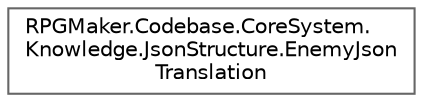 digraph "クラス階層図"
{
 // LATEX_PDF_SIZE
  bgcolor="transparent";
  edge [fontname=Helvetica,fontsize=10,labelfontname=Helvetica,labelfontsize=10];
  node [fontname=Helvetica,fontsize=10,shape=box,height=0.2,width=0.4];
  rankdir="LR";
  Node0 [id="Node000000",label="RPGMaker.Codebase.CoreSystem.\lKnowledge.JsonStructure.EnemyJson\lTranslation",height=0.2,width=0.4,color="grey40", fillcolor="white", style="filled",URL="$d3/db2/class_r_p_g_maker_1_1_codebase_1_1_core_system_1_1_knowledge_1_1_json_structure_1_1_enemy_json_translation.html",tooltip=" "];
}
